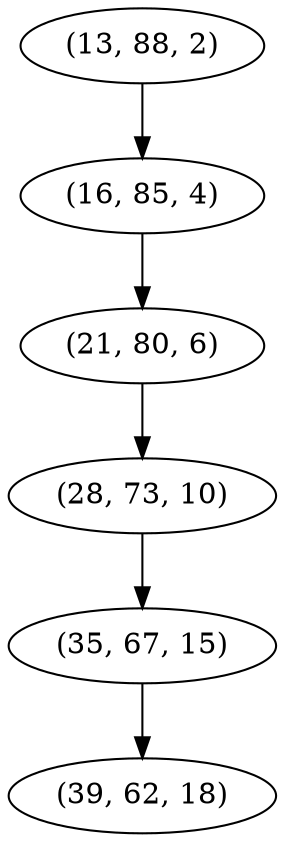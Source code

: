 digraph tree {
    "(13, 88, 2)";
    "(16, 85, 4)";
    "(21, 80, 6)";
    "(28, 73, 10)";
    "(35, 67, 15)";
    "(39, 62, 18)";
    "(13, 88, 2)" -> "(16, 85, 4)";
    "(16, 85, 4)" -> "(21, 80, 6)";
    "(21, 80, 6)" -> "(28, 73, 10)";
    "(28, 73, 10)" -> "(35, 67, 15)";
    "(35, 67, 15)" -> "(39, 62, 18)";
}
